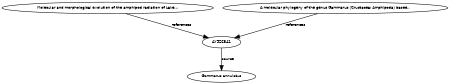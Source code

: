 digraph G {
size="3,3";
node [fontsize=7, fontname="Helvetica"];
edge [fontsize=7, fontname="Helvetica"];
node0 [label="AY926841", width=0.27433100247,height=0.27433100247];
node1 [label="Molecular and morphological evolution of the amphipod radiation of Lake...", width=0.27433100247,height=0.27433100247];
node2 [label="A molecular phylogeny of the genus Gammarus (Crustacea: Amphipoda) based...", width=0.27433100247,height=0.27433100247];
node3 [label="Gammarus annulatus", width=0.27433100247,height=0.27433100247];
node1 -> node0 [label="references"];
node2 -> node0 [label="references"];
node0 -> node3 [label="source"];
}

